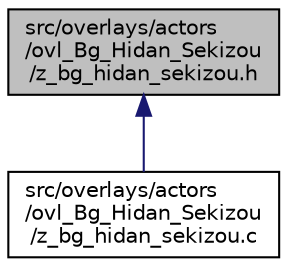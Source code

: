 digraph "src/overlays/actors/ovl_Bg_Hidan_Sekizou/z_bg_hidan_sekizou.h"
{
 // LATEX_PDF_SIZE
  edge [fontname="Helvetica",fontsize="10",labelfontname="Helvetica",labelfontsize="10"];
  node [fontname="Helvetica",fontsize="10",shape=record];
  Node1 [label="src/overlays/actors\l/ovl_Bg_Hidan_Sekizou\l/z_bg_hidan_sekizou.h",height=0.2,width=0.4,color="black", fillcolor="grey75", style="filled", fontcolor="black",tooltip=" "];
  Node1 -> Node2 [dir="back",color="midnightblue",fontsize="10",style="solid",fontname="Helvetica"];
  Node2 [label="src/overlays/actors\l/ovl_Bg_Hidan_Sekizou\l/z_bg_hidan_sekizou.c",height=0.2,width=0.4,color="black", fillcolor="white", style="filled",URL="$da/d0c/z__bg__hidan__sekizou_8c.html",tooltip=" "];
}

